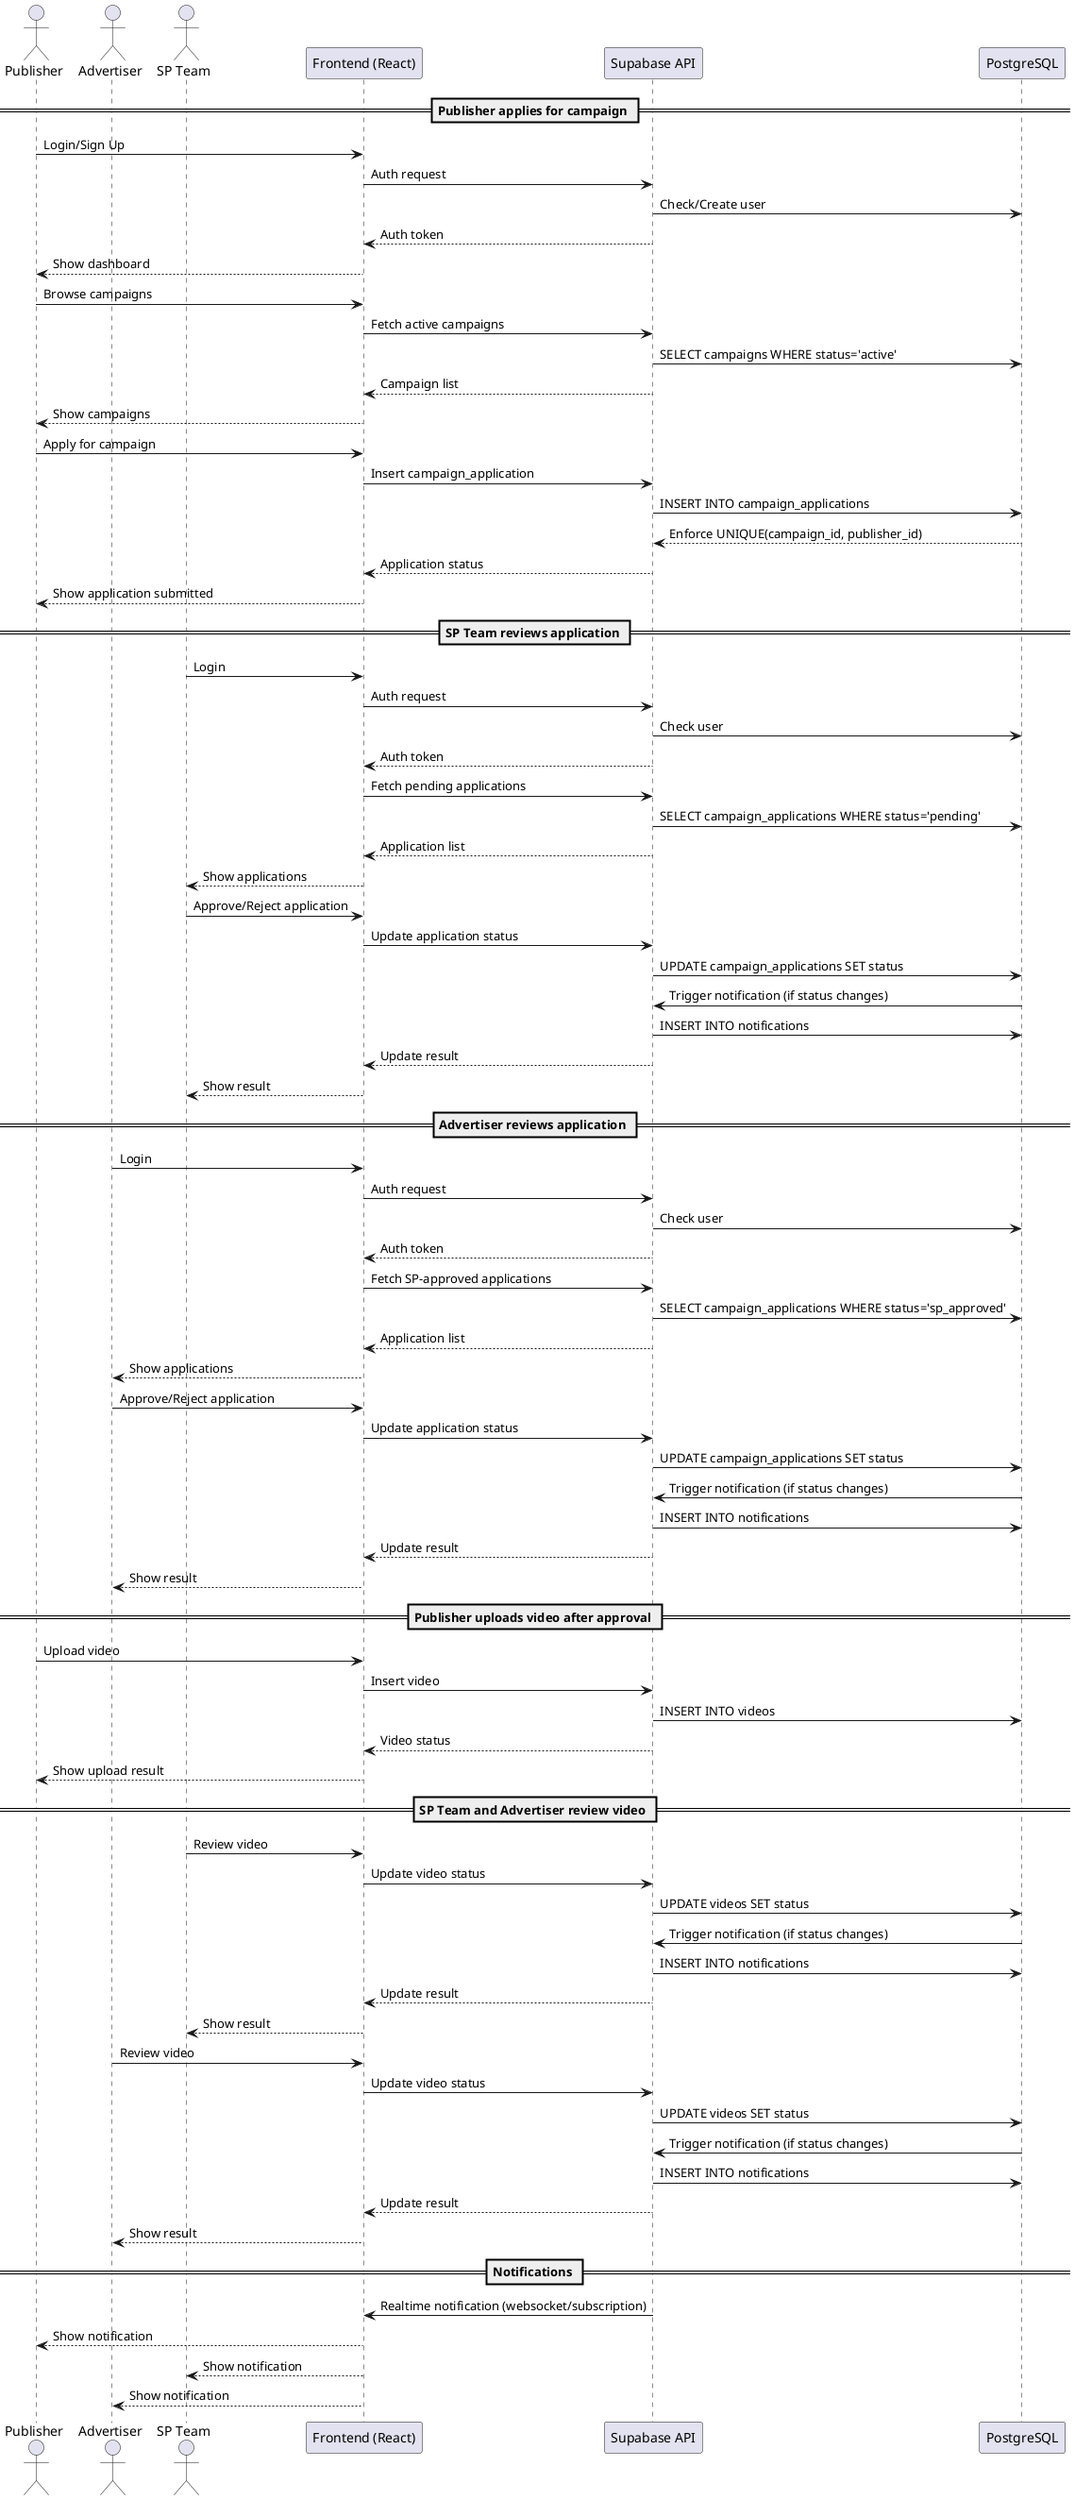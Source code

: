 @startuml
' Endorse-Flow-Nexus Service Flow
actor Publisher
actor Advertiser
actor SPTeam as "SP Team"
participant FE as "Frontend (React)"
participant Supabase as "Supabase API"
participant DB as "PostgreSQL"

== Publisher applies for campaign ==
Publisher -> FE : Login/Sign Up
FE -> Supabase : Auth request
Supabase -> DB : Check/Create user
Supabase --> FE : Auth token
FE --> Publisher : Show dashboard

Publisher -> FE : Browse campaigns
FE -> Supabase : Fetch active campaigns
Supabase -> DB : SELECT campaigns WHERE status='active'
Supabase --> FE : Campaign list
FE --> Publisher : Show campaigns

Publisher -> FE : Apply for campaign
FE -> Supabase : Insert campaign_application
Supabase -> DB : INSERT INTO campaign_applications
DB --> Supabase : Enforce UNIQUE(campaign_id, publisher_id)
Supabase --> FE : Application status
FE --> Publisher : Show application submitted

== SP Team reviews application ==
SPTeam -> FE : Login
FE -> Supabase : Auth request
Supabase -> DB : Check user
Supabase --> FE : Auth token
FE -> Supabase : Fetch pending applications
Supabase -> DB : SELECT campaign_applications WHERE status='pending'
Supabase --> FE : Application list
FE --> SPTeam : Show applications
SPTeam -> FE : Approve/Reject application
FE -> Supabase : Update application status
Supabase -> DB : UPDATE campaign_applications SET status
DB -> Supabase : Trigger notification (if status changes)
Supabase -> DB : INSERT INTO notifications
Supabase --> FE : Update result
FE --> SPTeam : Show result

== Advertiser reviews application ==
Advertiser -> FE : Login
FE -> Supabase : Auth request
Supabase -> DB : Check user
Supabase --> FE : Auth token
FE -> Supabase : Fetch SP-approved applications
Supabase -> DB : SELECT campaign_applications WHERE status='sp_approved'
Supabase --> FE : Application list
FE --> Advertiser : Show applications
Advertiser -> FE : Approve/Reject application
FE -> Supabase : Update application status
Supabase -> DB : UPDATE campaign_applications SET status
DB -> Supabase : Trigger notification (if status changes)
Supabase -> DB : INSERT INTO notifications
Supabase --> FE : Update result
FE --> Advertiser : Show result

== Publisher uploads video after approval ==
Publisher -> FE : Upload video
FE -> Supabase : Insert video
Supabase -> DB : INSERT INTO videos
Supabase --> FE : Video status
FE --> Publisher : Show upload result

== SP Team and Advertiser review video ==
SPTeam -> FE : Review video
FE -> Supabase : Update video status
Supabase -> DB : UPDATE videos SET status
DB -> Supabase : Trigger notification (if status changes)
Supabase -> DB : INSERT INTO notifications
Supabase --> FE : Update result
FE --> SPTeam : Show result

Advertiser -> FE : Review video
FE -> Supabase : Update video status
Supabase -> DB : UPDATE videos SET status
DB -> Supabase : Trigger notification (if status changes)
Supabase -> DB : INSERT INTO notifications
Supabase --> FE : Update result
FE --> Advertiser : Show result

== Notifications ==
Supabase -> FE : Realtime notification (websocket/subscription)
FE --> Publisher : Show notification
FE --> SPTeam : Show notification
FE --> Advertiser : Show notification
@enduml 
